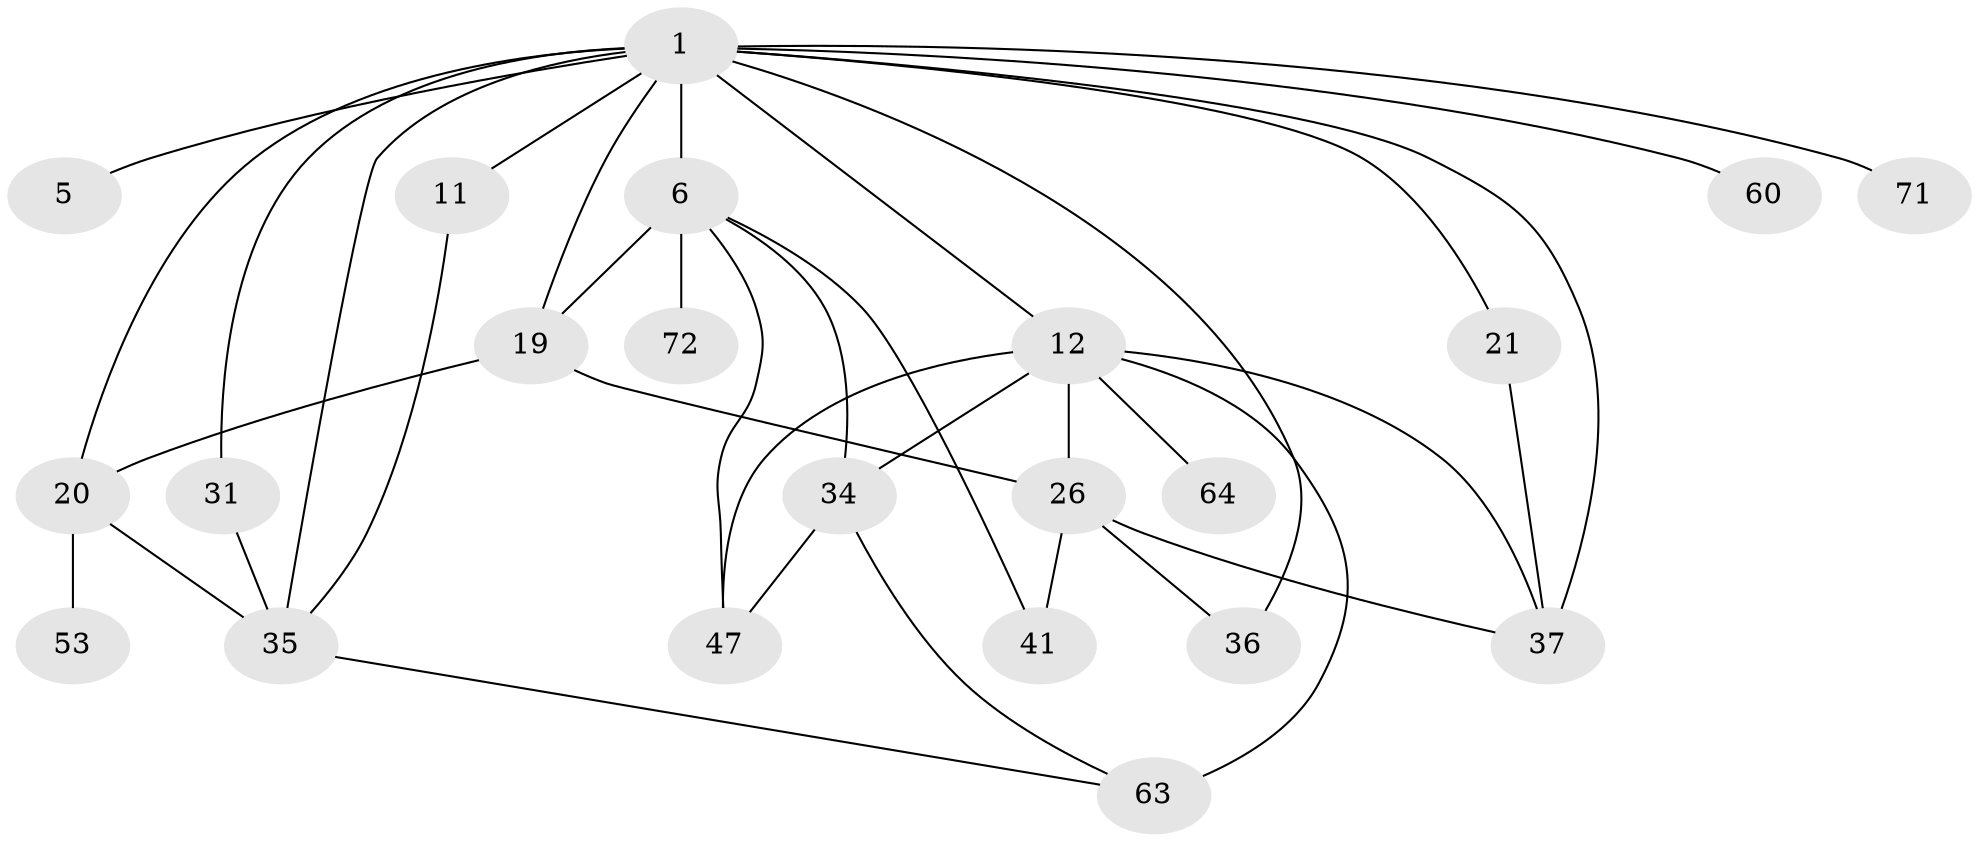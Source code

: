 // original degree distribution, {5: 0.04054054054054054, 6: 0.04054054054054054, 4: 0.14864864864864866, 3: 0.2972972972972973, 1: 0.1891891891891892, 9: 0.013513513513513514, 2: 0.2702702702702703}
// Generated by graph-tools (version 1.1) at 2025/16/03/04/25 18:16:49]
// undirected, 22 vertices, 37 edges
graph export_dot {
graph [start="1"]
  node [color=gray90,style=filled];
  1 [super="+4+3+7+2+10"];
  5;
  6 [super="+66+16+14+9"];
  11 [super="+27"];
  12 [super="+73+17+62+15"];
  19 [super="+23"];
  20 [super="+28"];
  21 [super="+56"];
  26 [super="+43+57"];
  31 [super="+32"];
  34 [super="+38"];
  35 [super="+51+45+61"];
  36;
  37 [super="+49+52"];
  41;
  47 [super="+74+68"];
  53;
  60;
  63 [super="+65"];
  64;
  71;
  72;
  1 -- 36;
  1 -- 60;
  1 -- 37;
  1 -- 5 [weight=3];
  1 -- 6 [weight=5];
  1 -- 71;
  1 -- 12 [weight=2];
  1 -- 20 [weight=2];
  1 -- 21;
  1 -- 11 [weight=2];
  1 -- 19;
  1 -- 31;
  1 -- 35;
  6 -- 41;
  6 -- 34;
  6 -- 19;
  6 -- 72;
  6 -- 47;
  11 -- 35;
  12 -- 63 [weight=2];
  12 -- 64;
  12 -- 34 [weight=2];
  12 -- 26;
  12 -- 37;
  12 -- 47;
  19 -- 26;
  19 -- 20;
  20 -- 35;
  20 -- 53;
  21 -- 37;
  26 -- 37;
  26 -- 36;
  26 -- 41;
  31 -- 35 [weight=2];
  34 -- 47;
  34 -- 63;
  35 -- 63;
}
